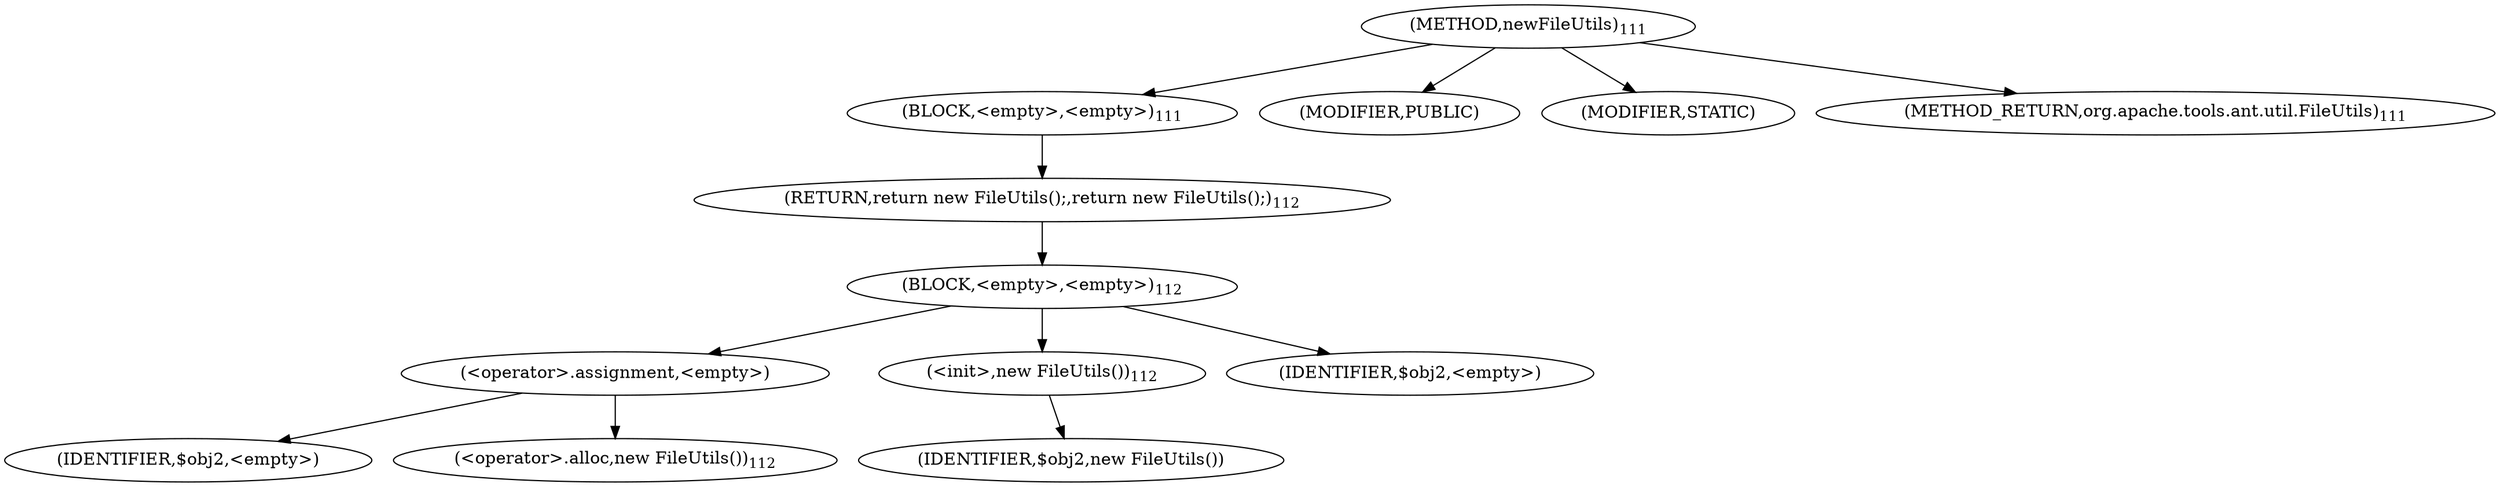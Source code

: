 digraph "newFileUtils" {  
"125" [label = <(METHOD,newFileUtils)<SUB>111</SUB>> ]
"126" [label = <(BLOCK,&lt;empty&gt;,&lt;empty&gt;)<SUB>111</SUB>> ]
"127" [label = <(RETURN,return new FileUtils();,return new FileUtils();)<SUB>112</SUB>> ]
"128" [label = <(BLOCK,&lt;empty&gt;,&lt;empty&gt;)<SUB>112</SUB>> ]
"129" [label = <(&lt;operator&gt;.assignment,&lt;empty&gt;)> ]
"130" [label = <(IDENTIFIER,$obj2,&lt;empty&gt;)> ]
"131" [label = <(&lt;operator&gt;.alloc,new FileUtils())<SUB>112</SUB>> ]
"132" [label = <(&lt;init&gt;,new FileUtils())<SUB>112</SUB>> ]
"133" [label = <(IDENTIFIER,$obj2,new FileUtils())> ]
"134" [label = <(IDENTIFIER,$obj2,&lt;empty&gt;)> ]
"135" [label = <(MODIFIER,PUBLIC)> ]
"136" [label = <(MODIFIER,STATIC)> ]
"137" [label = <(METHOD_RETURN,org.apache.tools.ant.util.FileUtils)<SUB>111</SUB>> ]
  "125" -> "126" 
  "125" -> "135" 
  "125" -> "136" 
  "125" -> "137" 
  "126" -> "127" 
  "127" -> "128" 
  "128" -> "129" 
  "128" -> "132" 
  "128" -> "134" 
  "129" -> "130" 
  "129" -> "131" 
  "132" -> "133" 
}
